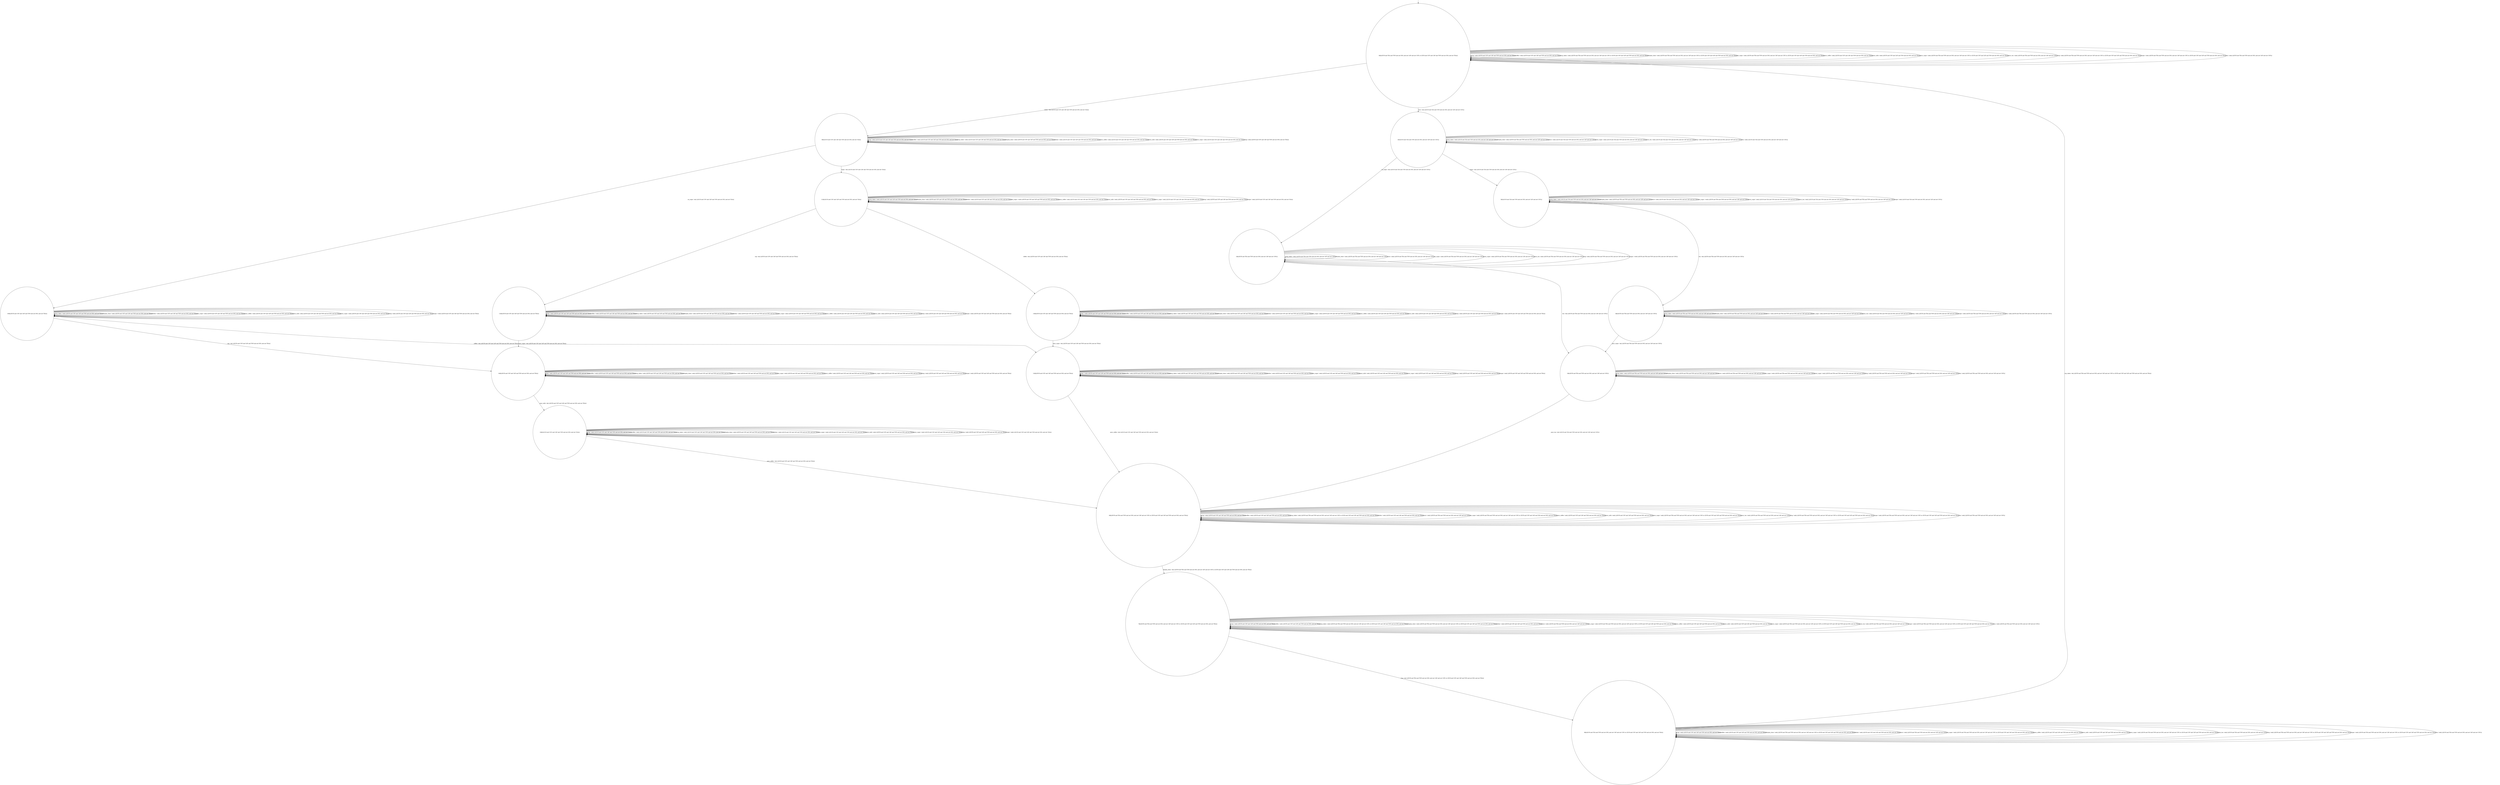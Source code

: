 digraph g {
	edge [lblstyle="above, sloped"];
	s0 [shape="circle" label="0@[((EUR and TEA and TON and not DOL and not CAP and not COF) or (EUR and COF and CAP and TON and not DOL and not TEA))]"];
	s1 [shape="circle" label="1@[((EUR and TEA and TON and not DOL and not CAP and not COF))]"];
	s2 [shape="circle" label="2@[((EUR and TEA and TON and not DOL and not CAP and not COF))]"];
	s3 [shape="circle" label="3@[((EUR and TEA and TON and not DOL and not CAP and not COF))]"];
	s4 [shape="circle" label="4@[((EUR and TEA and TON and not DOL and not CAP and not COF))]"];
	s5 [shape="circle" label="5@[((EUR and TEA and TON and not DOL and not CAP and not COF))]"];
	s6 [shape="circle" label="6@[((EUR and TEA and TON and not DOL and not CAP and not COF) or (EUR and COF and CAP and TON and not DOL and not TEA))]"];
	s7 [shape="circle" label="7@[((EUR and TEA and TON and not DOL and not CAP and not COF) or (EUR and COF and CAP and TON and not DOL and not TEA))]"];
	s8 [shape="circle" label="8@[((EUR and TEA and TON and not DOL and not CAP and not COF) or (EUR and COF and CAP and TON and not DOL and not TEA))]"];
	s9 [shape="circle" label="9@[((EUR and COF and CAP and TON and not DOL and not TEA))]"];
	s10 [shape="circle" label="10@[((EUR and COF and CAP and TON and not DOL and not TEA))]"];
	s11 [shape="circle" label="11@[((EUR and COF and CAP and TON and not DOL and not TEA))]"];
	s12 [shape="circle" label="12@[((EUR and COF and CAP and TON and not DOL and not TEA))]"];
	s13 [shape="circle" label="13@[((EUR and COF and CAP and TON and not DOL and not TEA))]"];
	s14 [shape="circle" label="14@[((EUR and COF and CAP and TON and not DOL and not TEA))]"];
	s15 [shape="circle" label="15@[((EUR and COF and CAP and TON and not DOL and not TEA))]"];
	s16 [shape="circle" label="16@[((EUR and COF and CAP and TON and not DOL and not TEA))]"];
	s0 -> s0 [label="cap / nok() [((EUR and COF and CAP and TON and not DOL and not TEA))]"];
	s0 -> s0 [label="coffee / nok() [((EUR and COF and CAP and TON and not DOL and not TEA))]"];
	s0 -> s0 [label="cup_taken / nok() [((EUR and TEA and TON and not DOL and not CAP and not COF) or (EUR and COF and CAP and TON and not DOL and not TEA))]"];
	s0 -> s0 [label="display_done / nok() [((EUR and TEA and TON and not DOL and not CAP and not COF) or (EUR and COF and CAP and TON and not DOL and not TEA))]"];
	s0 -> s9 [label="dollar / ok() [((EUR and COF and CAP and TON and not DOL and not TEA))]"];
	s0 -> s1 [label="euro / ok() [((EUR and TEA and TON and not DOL and not CAP and not COF))]"];
	s0 -> s0 [label="no_sugar / nok() [((EUR and TEA and TON and not DOL and not CAP and not COF) or (EUR and COF and CAP and TON and not DOL and not TEA))]"];
	s0 -> s0 [label="pour_coffee / nok() [((EUR and COF and CAP and TON and not DOL and not TEA))]"];
	s0 -> s0 [label="pour_milk / nok() [((EUR and COF and CAP and TON and not DOL and not TEA))]"];
	s0 -> s0 [label="pour_sugar / nok() [((EUR and TEA and TON and not DOL and not CAP and not COF) or (EUR and COF and CAP and TON and not DOL and not TEA))]"];
	s0 -> s0 [label="pour_tea / nok() [((EUR and TEA and TON and not DOL and not CAP and not COF))]"];
	s0 -> s0 [label="ring / nok() [((EUR and TEA and TON and not DOL and not CAP and not COF) or (EUR and COF and CAP and TON and not DOL and not TEA))]"];
	s0 -> s0 [label="sugar / nok() [((EUR and TEA and TON and not DOL and not CAP and not COF) or (EUR and COF and CAP and TON and not DOL and not TEA))]"];
	s0 -> s0 [label="tea / nok() [((EUR and TEA and TON and not DOL and not CAP and not COF))]"];
	s1 -> s1 [label="cup_taken / nok() [((EUR and TEA and TON and not DOL and not CAP and not COF))]"];
	s1 -> s1 [label="display_done / nok() [((EUR and TEA and TON and not DOL and not CAP and not COF))]"];
	s1 -> s1 [label="euro / nok() [((EUR and TEA and TON and not DOL and not CAP and not COF))]"];
	s1 -> s2 [label="no_sugar / ok() [((EUR and TEA and TON and not DOL and not CAP and not COF))]"];
	s1 -> s1 [label="pour_sugar / nok() [((EUR and TEA and TON and not DOL and not CAP and not COF))]"];
	s1 -> s1 [label="pour_tea / nok() [((EUR and TEA and TON and not DOL and not CAP and not COF))]"];
	s1 -> s1 [label="ring / nok() [((EUR and TEA and TON and not DOL and not CAP and not COF))]"];
	s1 -> s3 [label="sugar / ok() [((EUR and TEA and TON and not DOL and not CAP and not COF))]"];
	s1 -> s1 [label="tea / nok() [((EUR and TEA and TON and not DOL and not CAP and not COF))]"];
	s2 -> s2 [label="cup_taken / nok() [((EUR and TEA and TON and not DOL and not CAP and not COF))]"];
	s2 -> s2 [label="display_done / nok() [((EUR and TEA and TON and not DOL and not CAP and not COF))]"];
	s2 -> s2 [label="euro / nok() [((EUR and TEA and TON and not DOL and not CAP and not COF))]"];
	s2 -> s2 [label="no_sugar / nok() [((EUR and TEA and TON and not DOL and not CAP and not COF))]"];
	s2 -> s2 [label="pour_sugar / nok() [((EUR and TEA and TON and not DOL and not CAP and not COF))]"];
	s2 -> s2 [label="pour_tea / nok() [((EUR and TEA and TON and not DOL and not CAP and not COF))]"];
	s2 -> s2 [label="ring / nok() [((EUR and TEA and TON and not DOL and not CAP and not COF))]"];
	s2 -> s2 [label="sugar / void() [((EUR and TEA and TON and not DOL and not CAP and not COF))]"];
	s2 -> s5 [label="tea / ok() [((EUR and TEA and TON and not DOL and not CAP and not COF))]"];
	s3 -> s3 [label="cup_taken / nok() [((EUR and TEA and TON and not DOL and not CAP and not COF))]"];
	s3 -> s3 [label="display_done / nok() [((EUR and TEA and TON and not DOL and not CAP and not COF))]"];
	s3 -> s3 [label="euro / nok() [((EUR and TEA and TON and not DOL and not CAP and not COF))]"];
	s3 -> s3 [label="no_sugar / void() [((EUR and TEA and TON and not DOL and not CAP and not COF))]"];
	s3 -> s3 [label="pour_sugar / nok() [((EUR and TEA and TON and not DOL and not CAP and not COF))]"];
	s3 -> s3 [label="pour_tea / nok() [((EUR and TEA and TON and not DOL and not CAP and not COF))]"];
	s3 -> s3 [label="ring / nok() [((EUR and TEA and TON and not DOL and not CAP and not COF))]"];
	s3 -> s3 [label="sugar / nok() [((EUR and TEA and TON and not DOL and not CAP and not COF))]"];
	s3 -> s4 [label="tea / ok() [((EUR and TEA and TON and not DOL and not CAP and not COF))]"];
	s4 -> s4 [label="cup_taken / nok() [((EUR and TEA and TON and not DOL and not CAP and not COF))]"];
	s4 -> s4 [label="display_done / nok() [((EUR and TEA and TON and not DOL and not CAP and not COF))]"];
	s4 -> s4 [label="euro / nok() [((EUR and TEA and TON and not DOL and not CAP and not COF))]"];
	s4 -> s4 [label="no_sugar / nok() [((EUR and TEA and TON and not DOL and not CAP and not COF))]"];
	s4 -> s5 [label="pour_sugar / ok() [((EUR and TEA and TON and not DOL and not CAP and not COF))]"];
	s4 -> s4 [label="pour_tea / nok() [((EUR and TEA and TON and not DOL and not CAP and not COF))]"];
	s4 -> s4 [label="ring / nok() [((EUR and TEA and TON and not DOL and not CAP and not COF))]"];
	s4 -> s4 [label="sugar / nok() [((EUR and TEA and TON and not DOL and not CAP and not COF))]"];
	s4 -> s4 [label="tea / nok() [((EUR and TEA and TON and not DOL and not CAP and not COF))]"];
	s5 -> s5 [label="cup_taken / nok() [((EUR and TEA and TON and not DOL and not CAP and not COF))]"];
	s5 -> s5 [label="display_done / nok() [((EUR and TEA and TON and not DOL and not CAP and not COF))]"];
	s5 -> s5 [label="euro / nok() [((EUR and TEA and TON and not DOL and not CAP and not COF))]"];
	s5 -> s5 [label="no_sugar / nok() [((EUR and TEA and TON and not DOL and not CAP and not COF))]"];
	s5 -> s5 [label="pour_sugar / nok() [((EUR and TEA and TON and not DOL and not CAP and not COF))]"];
	s5 -> s6 [label="pour_tea / ok() [((EUR and TEA and TON and not DOL and not CAP and not COF))]"];
	s5 -> s5 [label="ring / nok() [((EUR and TEA and TON and not DOL and not CAP and not COF))]"];
	s5 -> s5 [label="sugar / nok() [((EUR and TEA and TON and not DOL and not CAP and not COF))]"];
	s5 -> s5 [label="tea / nok() [((EUR and TEA and TON and not DOL and not CAP and not COF))]"];
	s6 -> s6 [label="cap / nok() [((EUR and COF and CAP and TON and not DOL and not TEA))]"];
	s6 -> s6 [label="coffee / nok() [((EUR and COF and CAP and TON and not DOL and not TEA))]"];
	s6 -> s6 [label="cup_taken / nok() [((EUR and TEA and TON and not DOL and not CAP and not COF) or (EUR and COF and CAP and TON and not DOL and not TEA))]"];
	s6 -> s7 [label="display_done / ok() [((EUR and TEA and TON and not DOL and not CAP and not COF) or (EUR and COF and CAP and TON and not DOL and not TEA))]"];
	s6 -> s6 [label="dollar / nok() [((EUR and COF and CAP and TON and not DOL and not TEA))]"];
	s6 -> s6 [label="euro / nok() [((EUR and TEA and TON and not DOL and not CAP and not COF))]"];
	s6 -> s6 [label="no_sugar / nok() [((EUR and TEA and TON and not DOL and not CAP and not COF) or (EUR and COF and CAP and TON and not DOL and not TEA))]"];
	s6 -> s6 [label="pour_coffee / nok() [((EUR and COF and CAP and TON and not DOL and not TEA))]"];
	s6 -> s6 [label="pour_milk / nok() [((EUR and COF and CAP and TON and not DOL and not TEA))]"];
	s6 -> s6 [label="pour_sugar / nok() [((EUR and TEA and TON and not DOL and not CAP and not COF) or (EUR and COF and CAP and TON and not DOL and not TEA))]"];
	s6 -> s6 [label="pour_tea / nok() [((EUR and TEA and TON and not DOL and not CAP and not COF))]"];
	s6 -> s6 [label="ring / nok() [((EUR and TEA and TON and not DOL and not CAP and not COF) or (EUR and COF and CAP and TON and not DOL and not TEA))]"];
	s6 -> s6 [label="sugar / nok() [((EUR and TEA and TON and not DOL and not CAP and not COF) or (EUR and COF and CAP and TON and not DOL and not TEA))]"];
	s6 -> s6 [label="tea / nok() [((EUR and TEA and TON and not DOL and not CAP and not COF))]"];
	s7 -> s7 [label="cap / nok() [((EUR and COF and CAP and TON and not DOL and not TEA))]"];
	s7 -> s7 [label="coffee / nok() [((EUR and COF and CAP and TON and not DOL and not TEA))]"];
	s7 -> s7 [label="cup_taken / nok() [((EUR and TEA and TON and not DOL and not CAP and not COF) or (EUR and COF and CAP and TON and not DOL and not TEA))]"];
	s7 -> s7 [label="display_done / nok() [((EUR and TEA and TON and not DOL and not CAP and not COF) or (EUR and COF and CAP and TON and not DOL and not TEA))]"];
	s7 -> s7 [label="dollar / nok() [((EUR and COF and CAP and TON and not DOL and not TEA))]"];
	s7 -> s7 [label="euro / nok() [((EUR and TEA and TON and not DOL and not CAP and not COF))]"];
	s7 -> s7 [label="no_sugar / nok() [((EUR and TEA and TON and not DOL and not CAP and not COF) or (EUR and COF and CAP and TON and not DOL and not TEA))]"];
	s7 -> s7 [label="pour_coffee / nok() [((EUR and COF and CAP and TON and not DOL and not TEA))]"];
	s7 -> s7 [label="pour_milk / nok() [((EUR and COF and CAP and TON and not DOL and not TEA))]"];
	s7 -> s7 [label="pour_sugar / nok() [((EUR and TEA and TON and not DOL and not CAP and not COF) or (EUR and COF and CAP and TON and not DOL and not TEA))]"];
	s7 -> s7 [label="pour_tea / nok() [((EUR and TEA and TON and not DOL and not CAP and not COF))]"];
	s7 -> s8 [label="ring / ok() [((EUR and TEA and TON and not DOL and not CAP and not COF) or (EUR and COF and CAP and TON and not DOL and not TEA))]"];
	s7 -> s7 [label="sugar / nok() [((EUR and TEA and TON and not DOL and not CAP and not COF) or (EUR and COF and CAP and TON and not DOL and not TEA))]"];
	s7 -> s7 [label="tea / nok() [((EUR and TEA and TON and not DOL and not CAP and not COF))]"];
	s8 -> s8 [label="cap / nok() [((EUR and COF and CAP and TON and not DOL and not TEA))]"];
	s8 -> s8 [label="coffee / nok() [((EUR and COF and CAP and TON and not DOL and not TEA))]"];
	s8 -> s0 [label="cup_taken / ok() [((EUR and TEA and TON and not DOL and not CAP and not COF) or (EUR and COF and CAP and TON and not DOL and not TEA))]"];
	s8 -> s8 [label="display_done / nok() [((EUR and TEA and TON and not DOL and not CAP and not COF) or (EUR and COF and CAP and TON and not DOL and not TEA))]"];
	s8 -> s8 [label="dollar / nok() [((EUR and COF and CAP and TON and not DOL and not TEA))]"];
	s8 -> s8 [label="euro / nok() [((EUR and TEA and TON and not DOL and not CAP and not COF))]"];
	s8 -> s8 [label="no_sugar / nok() [((EUR and TEA and TON and not DOL and not CAP and not COF) or (EUR and COF and CAP and TON and not DOL and not TEA))]"];
	s8 -> s8 [label="pour_coffee / nok() [((EUR and COF and CAP and TON and not DOL and not TEA))]"];
	s8 -> s8 [label="pour_milk / nok() [((EUR and COF and CAP and TON and not DOL and not TEA))]"];
	s8 -> s8 [label="pour_sugar / nok() [((EUR and TEA and TON and not DOL and not CAP and not COF) or (EUR and COF and CAP and TON and not DOL and not TEA))]"];
	s8 -> s8 [label="pour_tea / nok() [((EUR and TEA and TON and not DOL and not CAP and not COF))]"];
	s8 -> s8 [label="ring / nok() [((EUR and TEA and TON and not DOL and not CAP and not COF) or (EUR and COF and CAP and TON and not DOL and not TEA))]"];
	s8 -> s8 [label="sugar / nok() [((EUR and TEA and TON and not DOL and not CAP and not COF) or (EUR and COF and CAP and TON and not DOL and not TEA))]"];
	s8 -> s8 [label="tea / nok() [((EUR and TEA and TON and not DOL and not CAP and not COF))]"];
	s9 -> s9 [label="cap / nok() [((EUR and COF and CAP and TON and not DOL and not TEA))]"];
	s9 -> s9 [label="coffee / nok() [((EUR and COF and CAP and TON and not DOL and not TEA))]"];
	s9 -> s9 [label="cup_taken / nok() [((EUR and COF and CAP and TON and not DOL and not TEA))]"];
	s9 -> s9 [label="display_done / nok() [((EUR and COF and CAP and TON and not DOL and not TEA))]"];
	s9 -> s9 [label="dollar / nok() [((EUR and COF and CAP and TON and not DOL and not TEA))]"];
	s9 -> s10 [label="no_sugar / ok() [((EUR and COF and CAP and TON and not DOL and not TEA))]"];
	s9 -> s9 [label="pour_coffee / nok() [((EUR and COF and CAP and TON and not DOL and not TEA))]"];
	s9 -> s9 [label="pour_milk / nok() [((EUR and COF and CAP and TON and not DOL and not TEA))]"];
	s9 -> s9 [label="pour_sugar / nok() [((EUR and COF and CAP and TON and not DOL and not TEA))]"];
	s9 -> s9 [label="ring / nok() [((EUR and COF and CAP and TON and not DOL and not TEA))]"];
	s9 -> s11 [label="sugar / ok() [((EUR and COF and CAP and TON and not DOL and not TEA))]"];
	s10 -> s14 [label="cap / ok() [((EUR and COF and CAP and TON and not DOL and not TEA))]"];
	s10 -> s15 [label="coffee / ok() [((EUR and COF and CAP and TON and not DOL and not TEA))]"];
	s10 -> s10 [label="cup_taken / nok() [((EUR and COF and CAP and TON and not DOL and not TEA))]"];
	s10 -> s10 [label="display_done / nok() [((EUR and COF and CAP and TON and not DOL and not TEA))]"];
	s10 -> s10 [label="dollar / nok() [((EUR and COF and CAP and TON and not DOL and not TEA))]"];
	s10 -> s10 [label="no_sugar / nok() [((EUR and COF and CAP and TON and not DOL and not TEA))]"];
	s10 -> s10 [label="pour_coffee / nok() [((EUR and COF and CAP and TON and not DOL and not TEA))]"];
	s10 -> s10 [label="pour_milk / nok() [((EUR and COF and CAP and TON and not DOL and not TEA))]"];
	s10 -> s10 [label="pour_sugar / nok() [((EUR and COF and CAP and TON and not DOL and not TEA))]"];
	s10 -> s10 [label="ring / nok() [((EUR and COF and CAP and TON and not DOL and not TEA))]"];
	s10 -> s10 [label="sugar / void() [((EUR and COF and CAP and TON and not DOL and not TEA))]"];
	s11 -> s12 [label="cap / ok() [((EUR and COF and CAP and TON and not DOL and not TEA))]"];
	s11 -> s13 [label="coffee / ok() [((EUR and COF and CAP and TON and not DOL and not TEA))]"];
	s11 -> s11 [label="cup_taken / nok() [((EUR and COF and CAP and TON and not DOL and not TEA))]"];
	s11 -> s11 [label="display_done / nok() [((EUR and COF and CAP and TON and not DOL and not TEA))]"];
	s11 -> s11 [label="dollar / nok() [((EUR and COF and CAP and TON and not DOL and not TEA))]"];
	s11 -> s11 [label="no_sugar / void() [((EUR and COF and CAP and TON and not DOL and not TEA))]"];
	s11 -> s11 [label="pour_coffee / nok() [((EUR and COF and CAP and TON and not DOL and not TEA))]"];
	s11 -> s11 [label="pour_milk / nok() [((EUR and COF and CAP and TON and not DOL and not TEA))]"];
	s11 -> s11 [label="pour_sugar / nok() [((EUR and COF and CAP and TON and not DOL and not TEA))]"];
	s11 -> s11 [label="ring / nok() [((EUR and COF and CAP and TON and not DOL and not TEA))]"];
	s11 -> s11 [label="sugar / nok() [((EUR and COF and CAP and TON and not DOL and not TEA))]"];
	s12 -> s12 [label="cap / nok() [((EUR and COF and CAP and TON and not DOL and not TEA))]"];
	s12 -> s12 [label="coffee / void() [((EUR and COF and CAP and TON and not DOL and not TEA))]"];
	s12 -> s12 [label="cup_taken / nok() [((EUR and COF and CAP and TON and not DOL and not TEA))]"];
	s12 -> s12 [label="display_done / nok() [((EUR and COF and CAP and TON and not DOL and not TEA))]"];
	s12 -> s12 [label="dollar / nok() [((EUR and COF and CAP and TON and not DOL and not TEA))]"];
	s12 -> s12 [label="no_sugar / nok() [((EUR and COF and CAP and TON and not DOL and not TEA))]"];
	s12 -> s12 [label="pour_coffee / nok() [((EUR and COF and CAP and TON and not DOL and not TEA))]"];
	s12 -> s12 [label="pour_milk / nok() [((EUR and COF and CAP and TON and not DOL and not TEA))]"];
	s12 -> s14 [label="pour_sugar / ok() [((EUR and COF and CAP and TON and not DOL and not TEA))]"];
	s12 -> s12 [label="ring / nok() [((EUR and COF and CAP and TON and not DOL and not TEA))]"];
	s12 -> s12 [label="sugar / nok() [((EUR and COF and CAP and TON and not DOL and not TEA))]"];
	s13 -> s13 [label="cap / void() [((EUR and COF and CAP and TON and not DOL and not TEA))]"];
	s13 -> s13 [label="coffee / nok() [((EUR and COF and CAP and TON and not DOL and not TEA))]"];
	s13 -> s13 [label="cup_taken / nok() [((EUR and COF and CAP and TON and not DOL and not TEA))]"];
	s13 -> s13 [label="display_done / nok() [((EUR and COF and CAP and TON and not DOL and not TEA))]"];
	s13 -> s13 [label="dollar / nok() [((EUR and COF and CAP and TON and not DOL and not TEA))]"];
	s13 -> s13 [label="no_sugar / nok() [((EUR and COF and CAP and TON and not DOL and not TEA))]"];
	s13 -> s13 [label="pour_coffee / nok() [((EUR and COF and CAP and TON and not DOL and not TEA))]"];
	s13 -> s13 [label="pour_milk / nok() [((EUR and COF and CAP and TON and not DOL and not TEA))]"];
	s13 -> s15 [label="pour_sugar / ok() [((EUR and COF and CAP and TON and not DOL and not TEA))]"];
	s13 -> s13 [label="ring / nok() [((EUR and COF and CAP and TON and not DOL and not TEA))]"];
	s13 -> s13 [label="sugar / nok() [((EUR and COF and CAP and TON and not DOL and not TEA))]"];
	s14 -> s14 [label="cap / nok() [((EUR and COF and CAP and TON and not DOL and not TEA))]"];
	s14 -> s14 [label="coffee / void() [((EUR and COF and CAP and TON and not DOL and not TEA))]"];
	s14 -> s14 [label="cup_taken / nok() [((EUR and COF and CAP and TON and not DOL and not TEA))]"];
	s14 -> s14 [label="display_done / nok() [((EUR and COF and CAP and TON and not DOL and not TEA))]"];
	s14 -> s14 [label="dollar / nok() [((EUR and COF and CAP and TON and not DOL and not TEA))]"];
	s14 -> s14 [label="no_sugar / nok() [((EUR and COF and CAP and TON and not DOL and not TEA))]"];
	s14 -> s14 [label="pour_coffee / nok() [((EUR and COF and CAP and TON and not DOL and not TEA))]"];
	s14 -> s16 [label="pour_milk / ok() [((EUR and COF and CAP and TON and not DOL and not TEA))]"];
	s14 -> s14 [label="pour_sugar / nok() [((EUR and COF and CAP and TON and not DOL and not TEA))]"];
	s14 -> s14 [label="ring / nok() [((EUR and COF and CAP and TON and not DOL and not TEA))]"];
	s14 -> s14 [label="sugar / nok() [((EUR and COF and CAP and TON and not DOL and not TEA))]"];
	s15 -> s15 [label="cap / void() [((EUR and COF and CAP and TON and not DOL and not TEA))]"];
	s15 -> s15 [label="coffee / nok() [((EUR and COF and CAP and TON and not DOL and not TEA))]"];
	s15 -> s15 [label="cup_taken / nok() [((EUR and COF and CAP and TON and not DOL and not TEA))]"];
	s15 -> s15 [label="display_done / nok() [((EUR and COF and CAP and TON and not DOL and not TEA))]"];
	s15 -> s15 [label="dollar / nok() [((EUR and COF and CAP and TON and not DOL and not TEA))]"];
	s15 -> s15 [label="no_sugar / nok() [((EUR and COF and CAP and TON and not DOL and not TEA))]"];
	s15 -> s6 [label="pour_coffee / ok() [((EUR and COF and CAP and TON and not DOL and not TEA))]"];
	s15 -> s15 [label="pour_milk / nok() [((EUR and COF and CAP and TON and not DOL and not TEA))]"];
	s15 -> s15 [label="pour_sugar / nok() [((EUR and COF and CAP and TON and not DOL and not TEA))]"];
	s15 -> s15 [label="ring / nok() [((EUR and COF and CAP and TON and not DOL and not TEA))]"];
	s15 -> s15 [label="sugar / nok() [((EUR and COF and CAP and TON and not DOL and not TEA))]"];
	s16 -> s16 [label="cap / nok() [((EUR and COF and CAP and TON and not DOL and not TEA))]"];
	s16 -> s16 [label="coffee / nok() [((EUR and COF and CAP and TON and not DOL and not TEA))]"];
	s16 -> s16 [label="cup_taken / nok() [((EUR and COF and CAP and TON and not DOL and not TEA))]"];
	s16 -> s16 [label="display_done / nok() [((EUR and COF and CAP and TON and not DOL and not TEA))]"];
	s16 -> s16 [label="dollar / nok() [((EUR and COF and CAP and TON and not DOL and not TEA))]"];
	s16 -> s16 [label="no_sugar / nok() [((EUR and COF and CAP and TON and not DOL and not TEA))]"];
	s16 -> s6 [label="pour_coffee / ok() [((EUR and COF and CAP and TON and not DOL and not TEA))]"];
	s16 -> s16 [label="pour_milk / nok() [((EUR and COF and CAP and TON and not DOL and not TEA))]"];
	s16 -> s16 [label="pour_sugar / nok() [((EUR and COF and CAP and TON and not DOL and not TEA))]"];
	s16 -> s16 [label="ring / nok() [((EUR and COF and CAP and TON and not DOL and not TEA))]"];
	s16 -> s16 [label="sugar / nok() [((EUR and COF and CAP and TON and not DOL and not TEA))]"];
	__start0 [label="" shape="none" width="0" height="0"];
	__start0 -> s0;
}
